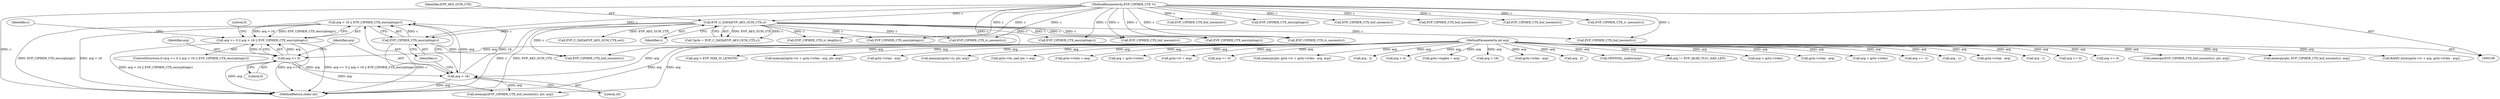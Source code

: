 digraph "0_openssl_00d965474b22b54e4275232bc71ee0c699c5cd21_0@API" {
"1000221" [label="(Call,arg > 16 || EVP_CIPHER_CTX_encrypting(c))"];
"1000222" [label="(Call,arg > 16)"];
"1000218" [label="(Call,arg <= 0)"];
"1000111" [label="(MethodParameterIn,int arg)"];
"1000225" [label="(Call,EVP_CIPHER_CTX_encrypting(c))"];
"1000117" [label="(Call,EVP_C_DATA(EVP_AES_GCM_CTX,c))"];
"1000109" [label="(MethodParameterIn,EVP_CIPHER_CTX *c)"];
"1000217" [label="(Call,arg <= 0 || arg > 16 || EVP_CIPHER_CTX_encrypting(c))"];
"1000423" [label="(Call,EVP_CIPHER_CTX_encrypting(c))"];
"1000217" [label="(Call,arg <= 0 || arg > 16 || EVP_CIPHER_CTX_encrypting(c))"];
"1000119" [label="(Identifier,c)"];
"1000324" [label="(Call,gctx->ivlen - arg)"];
"1000224" [label="(Literal,16)"];
"1000219" [label="(Identifier,arg)"];
"1000507" [label="(Call,arg - 2)"];
"1000198" [label="(Call,OPENSSL_malloc(arg))"];
"1000459" [label="(Call,arg != EVP_AEAD_TLS1_AAD_LEN)"];
"1000138" [label="(Call,EVP_CIPHER_CTX_iv_length(c))"];
"1000231" [label="(Identifier,c)"];
"1000370" [label="(Call,arg > gctx->ivlen)"];
"1000111" [label="(MethodParameterIn,int arg)"];
"1000225" [label="(Call,EVP_CIPHER_CTX_encrypting(c))"];
"1000386" [label="(Call,gctx->ivlen - arg)"];
"1000115" [label="(Call,*gctx = EVP_C_DATA(EVP_AES_GCM_CTX,c))"];
"1000481" [label="(Call,EVP_CIPHER_CTX_buf_noconst(c))"];
"1000315" [label="(Call,EVP_CIPHER_CTX_encrypting(c))"];
"1000177" [label="(Call,arg > gctx->ivlen)"];
"1000271" [label="(Call,arg == -1)"];
"1000465" [label="(Call,EVP_CIPHER_CTX_buf_noconst(c))"];
"1000490" [label="(Call,arg - 1)"];
"1000498" [label="(Call,EVP_CIPHER_CTX_encrypting(c))"];
"1000297" [label="(Call,gctx->ivlen - arg)"];
"1000517" [label="(Call,arg - 1)"];
"1000515" [label="(Call,EVP_CIPHER_CTX_buf_noconst(c))"];
"1000216" [label="(ControlStructure,if (arg <= 0 || arg > 16 || EVP_CIPHER_CTX_encrypting(c)))"];
"1000109" [label="(MethodParameterIn,EVP_CIPHER_CTX *c)"];
"1000229" [label="(Call,memcpy(EVP_CIPHER_CTX_buf_noconst(c), ptr, arg))"];
"1000188" [label="(Call,EVP_CIPHER_CTX_iv_noconst(c))"];
"1000367" [label="(Call,arg <= 0)"];
"1000264" [label="(Call,EVP_CIPHER_CTX_buf_noconst(c))"];
"1000167" [label="(Call,arg <= 0)"];
"1000464" [label="(Call,memcpy(EVP_CIPHER_CTX_buf_noconst(c), ptr, arg))"];
"1000262" [label="(Call,memcpy(ptr, EVP_CIPHER_CTX_buf_noconst(c), arg))"];
"1000318" [label="(Call,RAND_bytes(gctx->iv + arg, gctx->ivlen - arg))"];
"1000174" [label="(Call,arg > EVP_MAX_IV_LENGTH)"];
"1000230" [label="(Call,EVP_CIPHER_CTX_buf_noconst(c))"];
"1000427" [label="(Call,memcpy(gctx->iv + gctx->ivlen - arg, ptr, arg))"];
"1000614" [label="(MethodReturn,static int)"];
"1000432" [label="(Call,gctx->ivlen - arg)"];
"1000572" [label="(Call,EVP_CIPHER_CTX_iv_noconst(c))"];
"1000307" [label="(Call,memcpy(gctx->iv, ptr, arg))"];
"1000469" [label="(Call,gctx->tls_aad_len = arg)"];
"1000222" [label="(Call,arg > 16)"];
"1000208" [label="(Call,gctx->ivlen = arg)"];
"1000220" [label="(Literal,0)"];
"1000375" [label="(Call,arg = gctx->ivlen)"];
"1000218" [label="(Call,arg <= 0)"];
"1000223" [label="(Identifier,arg)"];
"1000534" [label="(Call,EVP_C_DATA(EVP_AES_GCM_CTX,out))"];
"1000488" [label="(Call,EVP_CIPHER_CTX_buf_noconst(c))"];
"1000319" [label="(Call,gctx->iv + arg)"];
"1000221" [label="(Call,arg > 16 || EVP_CIPHER_CTX_encrypting(c))"];
"1000253" [label="(Call,EVP_CIPHER_CTX_encrypting(c))"];
"1000505" [label="(Call,EVP_CIPHER_CTX_buf_noconst(c))"];
"1000244" [label="(Call,arg <= 0)"];
"1000380" [label="(Call,memcpy(ptr, gctx->iv + gctx->ivlen - arg, arg))"];
"1000228" [label="(Literal,0)"];
"1000118" [label="(Identifier,EVP_AES_GCM_CTX)"];
"1000144" [label="(Call,EVP_CIPHER_CTX_iv_noconst(c))"];
"1000226" [label="(Identifier,c)"];
"1000483" [label="(Call,arg - 2)"];
"1000293" [label="(Call,arg < 4)"];
"1000234" [label="(Call,gctx->taglen = arg)"];
"1000117" [label="(Call,EVP_C_DATA(EVP_AES_GCM_CTX,c))"];
"1000248" [label="(Call,arg > 16)"];
"1000221" -> "1000217"  [label="AST: "];
"1000221" -> "1000222"  [label="CFG: "];
"1000221" -> "1000225"  [label="CFG: "];
"1000222" -> "1000221"  [label="AST: "];
"1000225" -> "1000221"  [label="AST: "];
"1000217" -> "1000221"  [label="CFG: "];
"1000221" -> "1000614"  [label="DDG: EVP_CIPHER_CTX_encrypting(c)"];
"1000221" -> "1000614"  [label="DDG: arg > 16"];
"1000221" -> "1000217"  [label="DDG: arg > 16"];
"1000221" -> "1000217"  [label="DDG: EVP_CIPHER_CTX_encrypting(c)"];
"1000222" -> "1000221"  [label="DDG: arg"];
"1000222" -> "1000221"  [label="DDG: 16"];
"1000225" -> "1000221"  [label="DDG: c"];
"1000222" -> "1000224"  [label="CFG: "];
"1000223" -> "1000222"  [label="AST: "];
"1000224" -> "1000222"  [label="AST: "];
"1000226" -> "1000222"  [label="CFG: "];
"1000222" -> "1000614"  [label="DDG: arg"];
"1000218" -> "1000222"  [label="DDG: arg"];
"1000111" -> "1000222"  [label="DDG: arg"];
"1000222" -> "1000229"  [label="DDG: arg"];
"1000218" -> "1000217"  [label="AST: "];
"1000218" -> "1000220"  [label="CFG: "];
"1000219" -> "1000218"  [label="AST: "];
"1000220" -> "1000218"  [label="AST: "];
"1000223" -> "1000218"  [label="CFG: "];
"1000217" -> "1000218"  [label="CFG: "];
"1000218" -> "1000614"  [label="DDG: arg"];
"1000218" -> "1000217"  [label="DDG: arg"];
"1000218" -> "1000217"  [label="DDG: 0"];
"1000111" -> "1000218"  [label="DDG: arg"];
"1000218" -> "1000229"  [label="DDG: arg"];
"1000111" -> "1000108"  [label="AST: "];
"1000111" -> "1000614"  [label="DDG: arg"];
"1000111" -> "1000167"  [label="DDG: arg"];
"1000111" -> "1000174"  [label="DDG: arg"];
"1000111" -> "1000177"  [label="DDG: arg"];
"1000111" -> "1000198"  [label="DDG: arg"];
"1000111" -> "1000208"  [label="DDG: arg"];
"1000111" -> "1000229"  [label="DDG: arg"];
"1000111" -> "1000234"  [label="DDG: arg"];
"1000111" -> "1000244"  [label="DDG: arg"];
"1000111" -> "1000248"  [label="DDG: arg"];
"1000111" -> "1000262"  [label="DDG: arg"];
"1000111" -> "1000271"  [label="DDG: arg"];
"1000111" -> "1000293"  [label="DDG: arg"];
"1000111" -> "1000297"  [label="DDG: arg"];
"1000111" -> "1000307"  [label="DDG: arg"];
"1000111" -> "1000318"  [label="DDG: arg"];
"1000111" -> "1000319"  [label="DDG: arg"];
"1000111" -> "1000324"  [label="DDG: arg"];
"1000111" -> "1000367"  [label="DDG: arg"];
"1000111" -> "1000370"  [label="DDG: arg"];
"1000111" -> "1000375"  [label="DDG: arg"];
"1000111" -> "1000386"  [label="DDG: arg"];
"1000111" -> "1000380"  [label="DDG: arg"];
"1000111" -> "1000432"  [label="DDG: arg"];
"1000111" -> "1000427"  [label="DDG: arg"];
"1000111" -> "1000459"  [label="DDG: arg"];
"1000111" -> "1000464"  [label="DDG: arg"];
"1000111" -> "1000469"  [label="DDG: arg"];
"1000111" -> "1000483"  [label="DDG: arg"];
"1000111" -> "1000490"  [label="DDG: arg"];
"1000111" -> "1000507"  [label="DDG: arg"];
"1000111" -> "1000517"  [label="DDG: arg"];
"1000225" -> "1000226"  [label="CFG: "];
"1000226" -> "1000225"  [label="AST: "];
"1000225" -> "1000614"  [label="DDG: c"];
"1000117" -> "1000225"  [label="DDG: c"];
"1000109" -> "1000225"  [label="DDG: c"];
"1000225" -> "1000230"  [label="DDG: c"];
"1000117" -> "1000115"  [label="AST: "];
"1000117" -> "1000119"  [label="CFG: "];
"1000118" -> "1000117"  [label="AST: "];
"1000119" -> "1000117"  [label="AST: "];
"1000115" -> "1000117"  [label="CFG: "];
"1000117" -> "1000614"  [label="DDG: EVP_AES_GCM_CTX"];
"1000117" -> "1000614"  [label="DDG: c"];
"1000117" -> "1000115"  [label="DDG: EVP_AES_GCM_CTX"];
"1000117" -> "1000115"  [label="DDG: c"];
"1000109" -> "1000117"  [label="DDG: c"];
"1000117" -> "1000138"  [label="DDG: c"];
"1000117" -> "1000188"  [label="DDG: c"];
"1000117" -> "1000230"  [label="DDG: c"];
"1000117" -> "1000253"  [label="DDG: c"];
"1000117" -> "1000264"  [label="DDG: c"];
"1000117" -> "1000315"  [label="DDG: c"];
"1000117" -> "1000423"  [label="DDG: c"];
"1000117" -> "1000465"  [label="DDG: c"];
"1000117" -> "1000534"  [label="DDG: EVP_AES_GCM_CTX"];
"1000117" -> "1000572"  [label="DDG: c"];
"1000109" -> "1000108"  [label="AST: "];
"1000109" -> "1000614"  [label="DDG: c"];
"1000109" -> "1000138"  [label="DDG: c"];
"1000109" -> "1000144"  [label="DDG: c"];
"1000109" -> "1000188"  [label="DDG: c"];
"1000109" -> "1000230"  [label="DDG: c"];
"1000109" -> "1000253"  [label="DDG: c"];
"1000109" -> "1000264"  [label="DDG: c"];
"1000109" -> "1000315"  [label="DDG: c"];
"1000109" -> "1000423"  [label="DDG: c"];
"1000109" -> "1000465"  [label="DDG: c"];
"1000109" -> "1000481"  [label="DDG: c"];
"1000109" -> "1000488"  [label="DDG: c"];
"1000109" -> "1000498"  [label="DDG: c"];
"1000109" -> "1000505"  [label="DDG: c"];
"1000109" -> "1000515"  [label="DDG: c"];
"1000109" -> "1000572"  [label="DDG: c"];
"1000217" -> "1000216"  [label="AST: "];
"1000228" -> "1000217"  [label="CFG: "];
"1000231" -> "1000217"  [label="CFG: "];
"1000217" -> "1000614"  [label="DDG: arg > 16 || EVP_CIPHER_CTX_encrypting(c)"];
"1000217" -> "1000614"  [label="DDG: arg <= 0 || arg > 16 || EVP_CIPHER_CTX_encrypting(c)"];
"1000217" -> "1000614"  [label="DDG: arg <= 0"];
}
